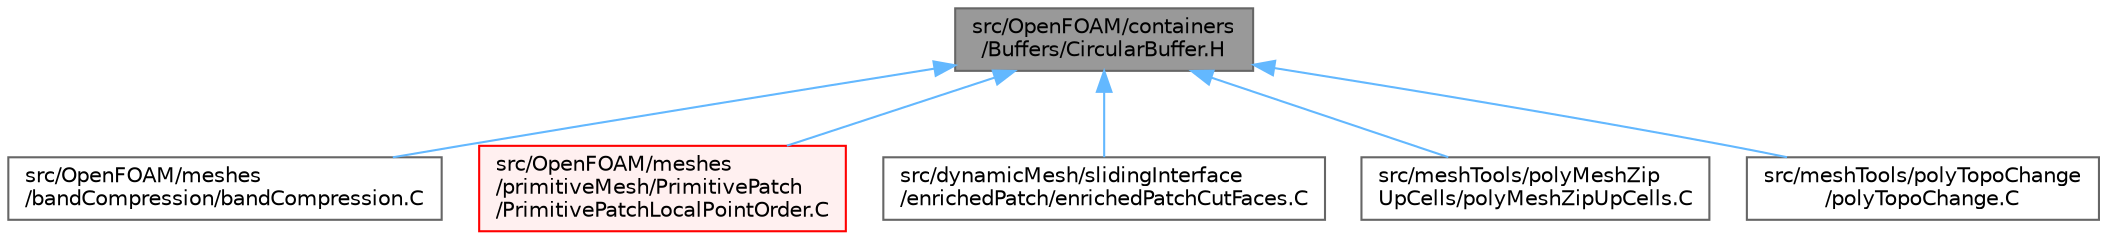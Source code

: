 digraph "src/OpenFOAM/containers/Buffers/CircularBuffer.H"
{
 // LATEX_PDF_SIZE
  bgcolor="transparent";
  edge [fontname=Helvetica,fontsize=10,labelfontname=Helvetica,labelfontsize=10];
  node [fontname=Helvetica,fontsize=10,shape=box,height=0.2,width=0.4];
  Node1 [id="Node000001",label="src/OpenFOAM/containers\l/Buffers/CircularBuffer.H",height=0.2,width=0.4,color="gray40", fillcolor="grey60", style="filled", fontcolor="black",tooltip=" "];
  Node1 -> Node2 [id="edge1_Node000001_Node000002",dir="back",color="steelblue1",style="solid",tooltip=" "];
  Node2 [id="Node000002",label="src/OpenFOAM/meshes\l/bandCompression/bandCompression.C",height=0.2,width=0.4,color="grey40", fillcolor="white", style="filled",URL="$bandCompression_8C.html",tooltip=" "];
  Node1 -> Node3 [id="edge2_Node000001_Node000003",dir="back",color="steelblue1",style="solid",tooltip=" "];
  Node3 [id="Node000003",label="src/OpenFOAM/meshes\l/primitiveMesh/PrimitivePatch\l/PrimitivePatchLocalPointOrder.C",height=0.2,width=0.4,color="red", fillcolor="#FFF0F0", style="filled",URL="$PrimitivePatchLocalPointOrder_8C.html",tooltip="Orders the local points on the patch for most efficient search."];
  Node1 -> Node5 [id="edge3_Node000001_Node000005",dir="back",color="steelblue1",style="solid",tooltip=" "];
  Node5 [id="Node000005",label="src/dynamicMesh/slidingInterface\l/enrichedPatch/enrichedPatchCutFaces.C",height=0.2,width=0.4,color="grey40", fillcolor="white", style="filled",URL="$enrichedPatchCutFaces_8C.html",tooltip="Calculating cut faces of the enriched patch, together with the addressing into master and slave patch..."];
  Node1 -> Node6 [id="edge4_Node000001_Node000006",dir="back",color="steelblue1",style="solid",tooltip=" "];
  Node6 [id="Node000006",label="src/meshTools/polyMeshZip\lUpCells/polyMeshZipUpCells.C",height=0.2,width=0.4,color="grey40", fillcolor="white", style="filled",URL="$polyMeshZipUpCells_8C.html",tooltip=" "];
  Node1 -> Node7 [id="edge5_Node000001_Node000007",dir="back",color="steelblue1",style="solid",tooltip=" "];
  Node7 [id="Node000007",label="src/meshTools/polyTopoChange\l/polyTopoChange.C",height=0.2,width=0.4,color="grey40", fillcolor="white", style="filled",URL="$polyTopoChange_8C.html",tooltip=" "];
}
